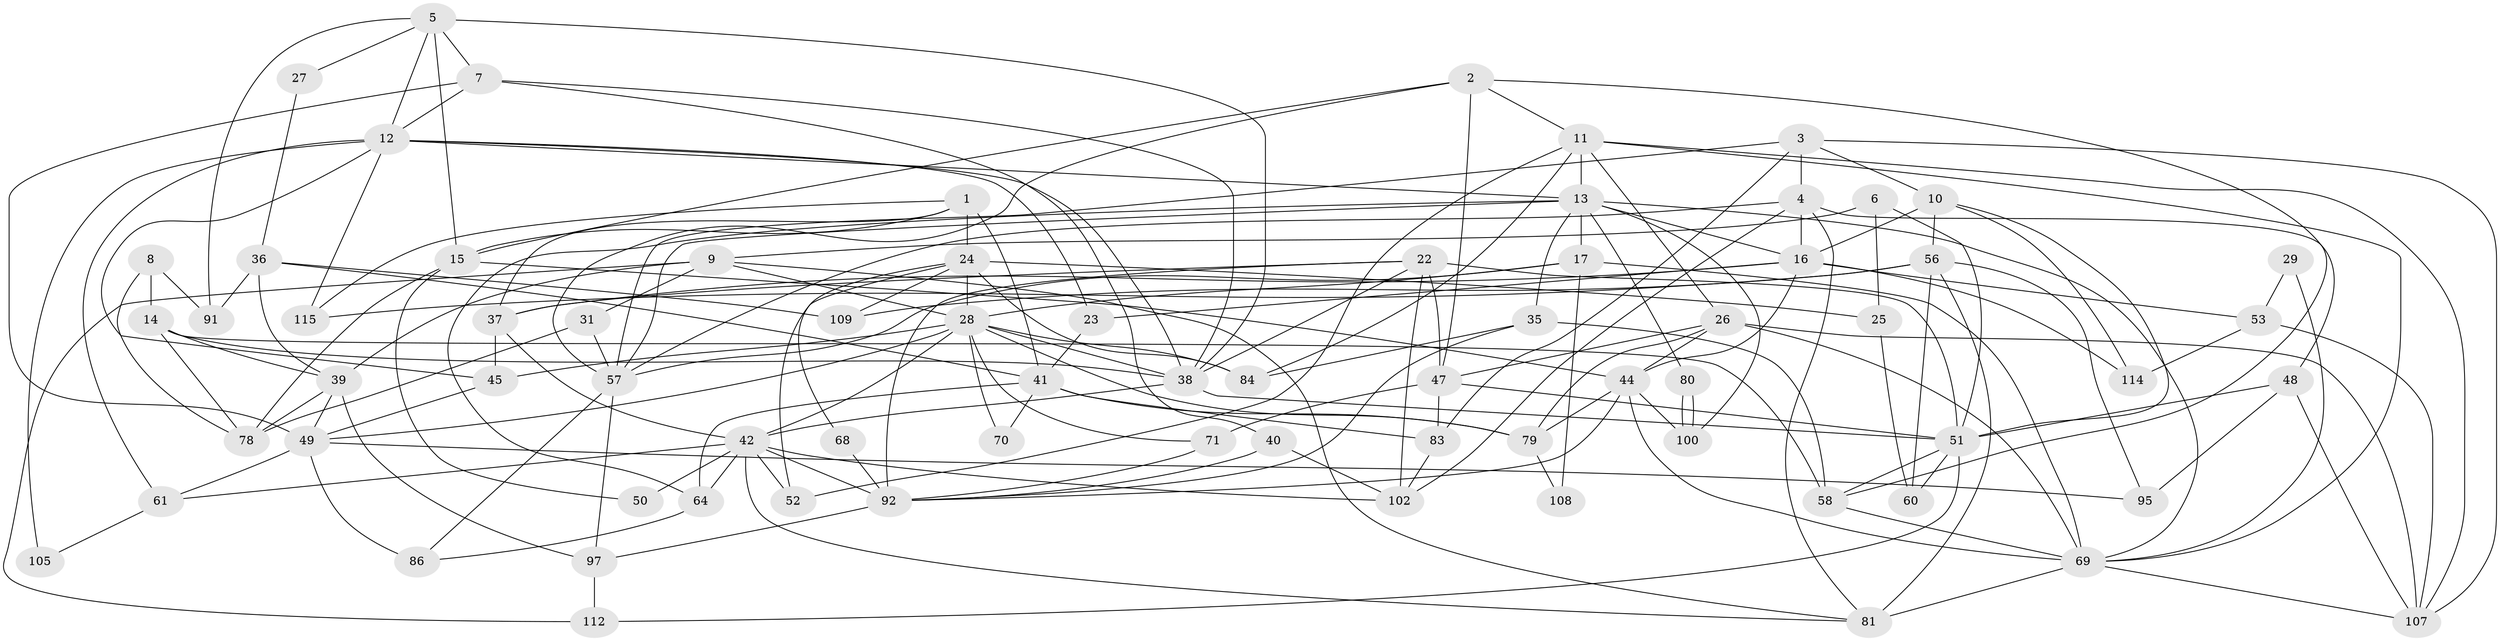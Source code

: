 // Generated by graph-tools (version 1.1) at 2025/52/02/27/25 19:52:05]
// undirected, 73 vertices, 180 edges
graph export_dot {
graph [start="1"]
  node [color=gray90,style=filled];
  1 [super="+20"];
  2 [super="+21"];
  3 [super="+87"];
  4 [super="+89"];
  5 [super="+33"];
  6;
  7 [super="+88"];
  8;
  9 [super="+30"];
  10 [super="+19"];
  11 [super="+54"];
  12 [super="+18"];
  13 [super="+55"];
  14 [super="+106"];
  15 [super="+62"];
  16 [super="+103"];
  17 [super="+34"];
  22 [super="+59"];
  23;
  24 [super="+73"];
  25 [super="+75"];
  26 [super="+90"];
  27;
  28 [super="+32"];
  29;
  31;
  35 [super="+104"];
  36 [super="+46"];
  37 [super="+43"];
  38 [super="+66"];
  39 [super="+76"];
  40;
  41 [super="+111"];
  42 [super="+101"];
  44 [super="+63"];
  45 [super="+74"];
  47 [super="+72"];
  48 [super="+77"];
  49 [super="+98"];
  50;
  51 [super="+96"];
  52 [super="+113"];
  53;
  56 [super="+94"];
  57 [super="+65"];
  58 [super="+67"];
  60;
  61;
  64 [super="+85"];
  68;
  69 [super="+110"];
  70;
  71;
  78;
  79;
  80;
  81 [super="+82"];
  83;
  84 [super="+93"];
  86;
  91;
  92 [super="+99"];
  95;
  97;
  100;
  102;
  105;
  107;
  108;
  109;
  112;
  114;
  115;
  1 -- 41 [weight=2];
  1 -- 115;
  1 -- 37;
  1 -- 24;
  1 -- 15;
  2 -- 58;
  2 -- 11;
  2 -- 57;
  2 -- 47;
  2 -- 15;
  3 -- 107;
  3 -- 83;
  3 -- 4;
  3 -- 57;
  3 -- 10;
  4 -- 81;
  4 -- 57;
  4 -- 102;
  4 -- 48;
  4 -- 16;
  5 -- 12;
  5 -- 27;
  5 -- 7 [weight=2];
  5 -- 91;
  5 -- 38;
  5 -- 15;
  6 -- 51;
  6 -- 9;
  6 -- 25;
  7 -- 38;
  7 -- 40;
  7 -- 12;
  7 -- 49;
  8 -- 78;
  8 -- 91;
  8 -- 14;
  9 -- 28;
  9 -- 31;
  9 -- 81;
  9 -- 112;
  9 -- 39;
  10 -- 114;
  10 -- 56;
  10 -- 16;
  10 -- 51;
  11 -- 13;
  11 -- 52;
  11 -- 84;
  11 -- 107;
  11 -- 69;
  11 -- 26;
  12 -- 23;
  12 -- 45;
  12 -- 61;
  12 -- 13;
  12 -- 105;
  12 -- 115;
  12 -- 38;
  13 -- 16;
  13 -- 80;
  13 -- 100;
  13 -- 64;
  13 -- 17;
  13 -- 69;
  13 -- 57;
  13 -- 35;
  14 -- 78;
  14 -- 58;
  14 -- 39;
  14 -- 38;
  15 -- 78;
  15 -- 50;
  15 -- 44;
  16 -- 53;
  16 -- 114;
  16 -- 44;
  16 -- 23;
  16 -- 37;
  17 -- 57;
  17 -- 108;
  17 -- 28;
  17 -- 69;
  22 -- 102;
  22 -- 51 [weight=2];
  22 -- 37;
  22 -- 38;
  22 -- 92;
  22 -- 47;
  23 -- 41;
  24 -- 84;
  24 -- 25;
  24 -- 109;
  24 -- 28;
  24 -- 52;
  24 -- 68;
  25 -- 60;
  26 -- 44;
  26 -- 107;
  26 -- 69;
  26 -- 79;
  26 -- 47;
  27 -- 36;
  28 -- 79;
  28 -- 38;
  28 -- 70;
  28 -- 71;
  28 -- 45;
  28 -- 49;
  28 -- 42;
  28 -- 84;
  29 -- 69;
  29 -- 53;
  31 -- 78;
  31 -- 57;
  35 -- 92;
  35 -- 58 [weight=2];
  35 -- 84;
  36 -- 91;
  36 -- 109;
  36 -- 41;
  36 -- 39;
  37 -- 45;
  37 -- 42;
  38 -- 51;
  38 -- 42;
  39 -- 78;
  39 -- 97;
  39 -- 49;
  40 -- 92;
  40 -- 102;
  41 -- 70;
  41 -- 83;
  41 -- 79;
  41 -- 64;
  42 -- 50;
  42 -- 52;
  42 -- 81;
  42 -- 102;
  42 -- 61;
  42 -- 92;
  42 -- 64;
  44 -- 69;
  44 -- 92;
  44 -- 100;
  44 -- 79;
  45 -- 49;
  47 -- 71;
  47 -- 83;
  47 -- 51;
  48 -- 107;
  48 -- 51;
  48 -- 95;
  49 -- 61;
  49 -- 86;
  49 -- 95;
  51 -- 112;
  51 -- 58;
  51 -- 60;
  53 -- 107;
  53 -- 114;
  56 -- 115;
  56 -- 81;
  56 -- 60;
  56 -- 109;
  56 -- 95;
  57 -- 86;
  57 -- 97;
  58 -- 69;
  61 -- 105;
  64 -- 86;
  68 -- 92 [weight=2];
  69 -- 81 [weight=2];
  69 -- 107;
  71 -- 92;
  79 -- 108;
  80 -- 100;
  80 -- 100;
  83 -- 102;
  92 -- 97;
  97 -- 112;
}
